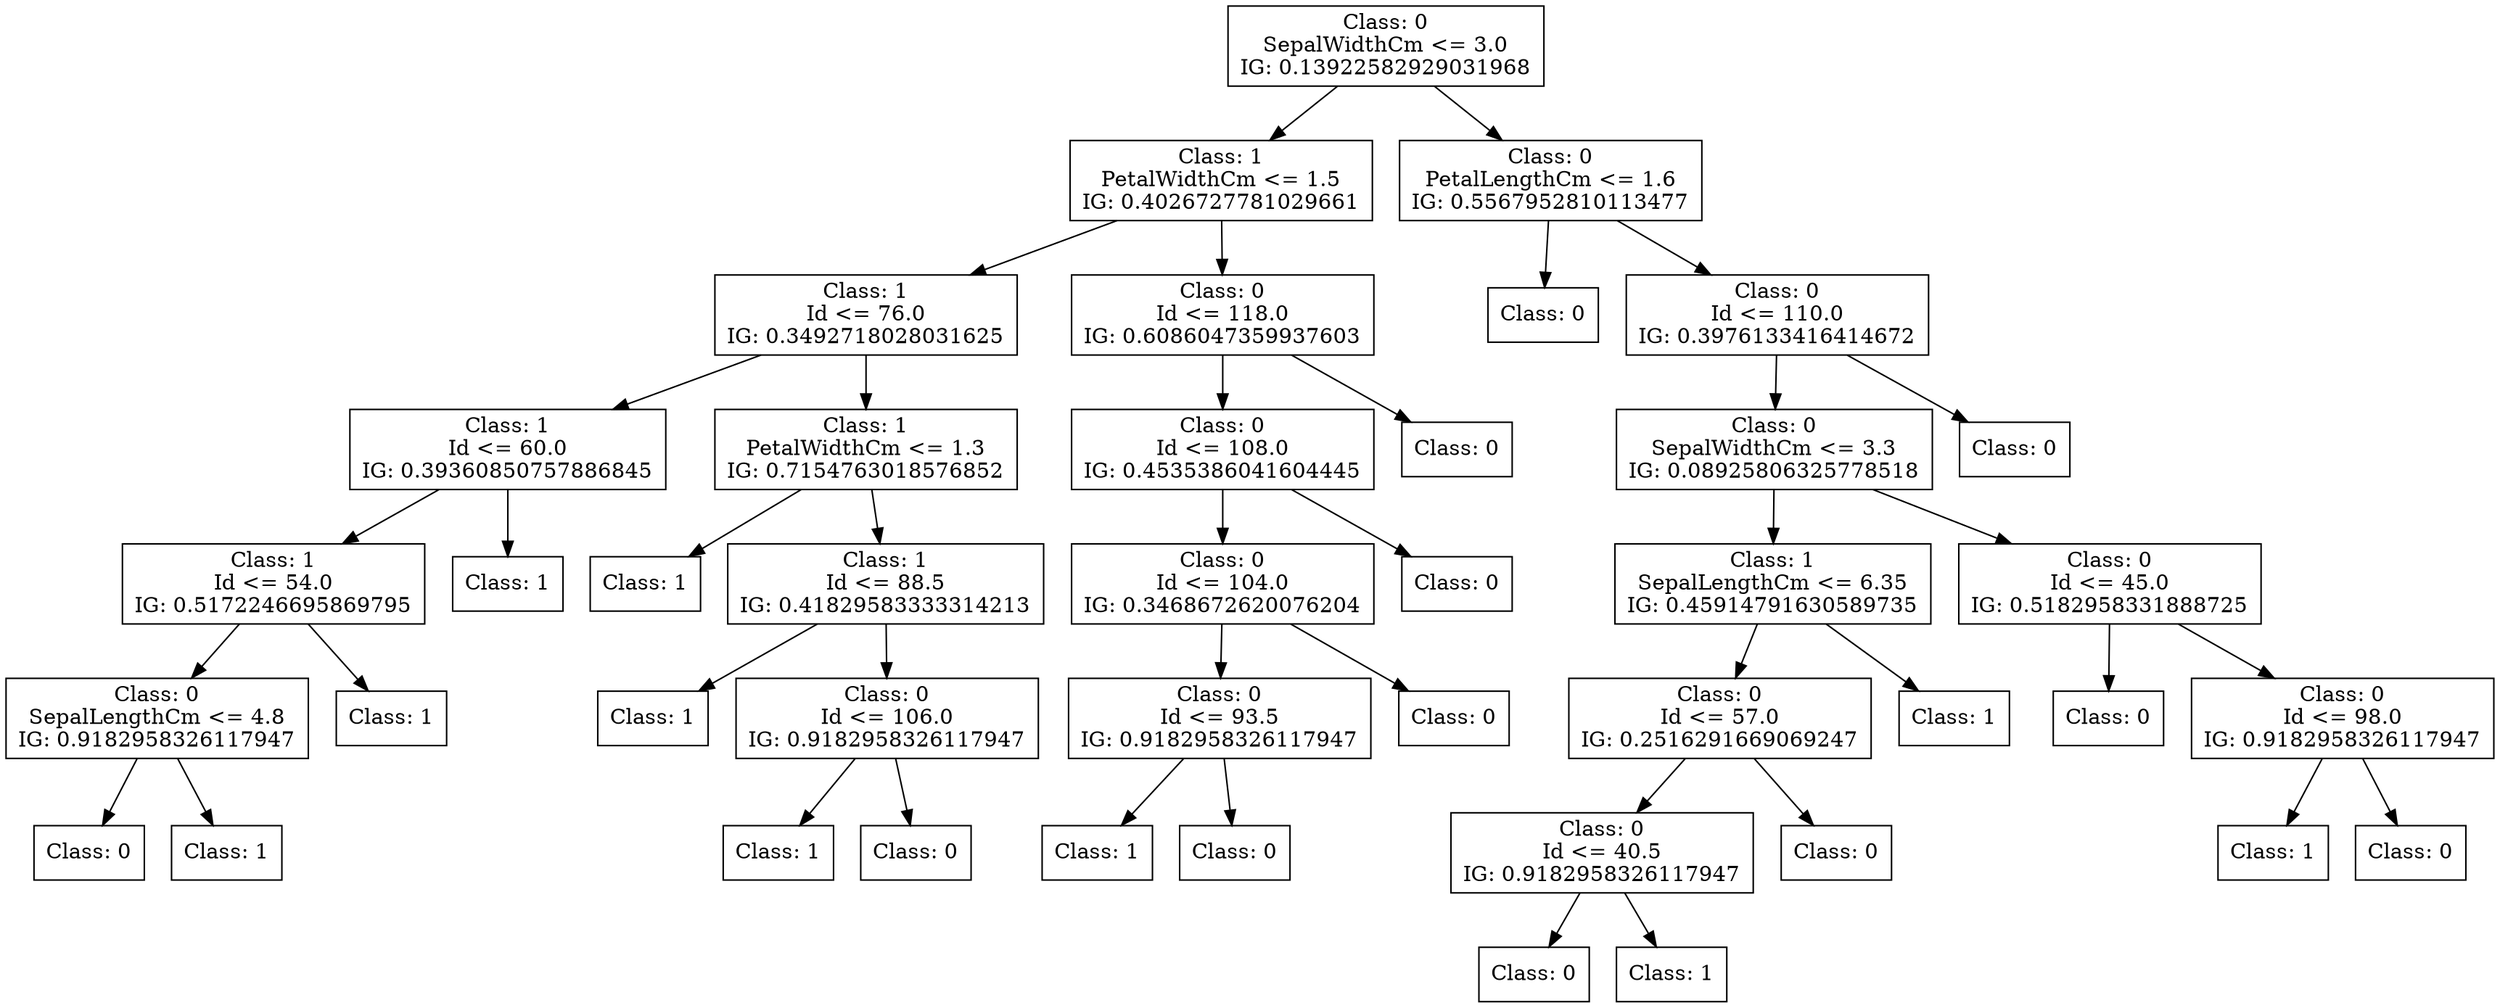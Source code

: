 digraph DecisionTree {
	rankdir=TD;
	node [shape=box];
	140498706069968 [label="Class: 0
SepalWidthCm <= 3.0
IG: 0.13922582929031968"];
	140498697335184 [label="Class: 1
PetalWidthCm <= 1.5
IG: 0.4026727781029661"];
	140498706069968 -> 140498697335184;
	140498697337008 [label="Class: 1
Id <= 76.0
IG: 0.3492718028031625"];
	140498697335184 -> 140498697337008;
	140498686100240 [label="Class: 1
Id <= 60.0
IG: 0.39360850757886845"];
	140498697337008 -> 140498686100240;
	140498686105808 [label="Class: 1
Id <= 54.0
IG: 0.5172246695869795"];
	140498686100240 -> 140498686105808;
	140498686113728 [label="Class: 0
SepalLengthCm <= 4.8
IG: 0.9182958326117947"];
	140498686105808 -> 140498686113728;
	140498686114688 [label="Class: 0
"];
	140498686113728 -> 140498686114688;
	140498686166016 [label="Class: 1
"];
	140498686113728 -> 140498686166016;
	140498686114592 [label="Class: 1
"];
	140498686105808 -> 140498686114592;
	140498686110080 [label="Class: 1
"];
	140498686100240 -> 140498686110080;
	140498686100192 [label="Class: 1
PetalWidthCm <= 1.3
IG: 0.7154763018576852"];
	140498697337008 -> 140498686100192;
	140498686168704 [label="Class: 1
"];
	140498686100192 -> 140498686168704;
	140498686173072 [label="Class: 1
Id <= 88.5
IG: 0.41829583333314213"];
	140498686100192 -> 140498686173072;
	140498686176144 [label="Class: 1
"];
	140498686173072 -> 140498686176144;
	140498686177248 [label="Class: 0
Id <= 106.0
IG: 0.9182958326117947"];
	140498686173072 -> 140498686177248;
	140498686178928 [label="Class: 1
"];
	140498686177248 -> 140498686178928;
	140498686180656 [label="Class: 0
"];
	140498686177248 -> 140498686180656;
	140498697323904 [label="Class: 0
Id <= 118.0
IG: 0.6086047359937603"];
	140498697335184 -> 140498697323904;
	140498686202192 [label="Class: 0
Id <= 108.0
IG: 0.4535386041604445"];
	140498697323904 -> 140498686202192;
	140498686202432 [label="Class: 0
Id <= 104.0
IG: 0.3468672620076204"];
	140498686202192 -> 140498686202432;
	140498686211888 [label="Class: 0
Id <= 93.5
IG: 0.9182958326117947"];
	140498686202432 -> 140498686211888;
	140498686213328 [label="Class: 1
"];
	140498686211888 -> 140498686213328;
	140498686213184 [label="Class: 0
"];
	140498686211888 -> 140498686213184;
	140498686212464 [label="Class: 0
"];
	140498686202432 -> 140498686212464;
	140498686207904 [label="Class: 0
"];
	140498686202192 -> 140498686207904;
	140498686201232 [label="Class: 0
"];
	140498697323904 -> 140498686201232;
	140498697333840 [label="Class: 0
PetalLengthCm <= 1.6
IG: 0.5567952810113477"];
	140498706069968 -> 140498697333840;
	140498686250768 [label="Class: 0
"];
	140498697333840 -> 140498686250768;
	140498686254704 [label="Class: 0
Id <= 110.0
IG: 0.3976133416414672"];
	140498697333840 -> 140498686254704;
	140498686258688 [label="Class: 0
SepalWidthCm <= 3.3
IG: 0.08925806325778518"];
	140498686254704 -> 140498686258688;
	140498686261760 [label="Class: 1
SepalLengthCm <= 6.35
IG: 0.45914791630589735"];
	140498686258688 -> 140498686261760;
	140498686267200 [label="Class: 0
Id <= 57.0
IG: 0.2516291669069247"];
	140498686261760 -> 140498686267200;
	140498686268832 [label="Class: 0
Id <= 40.5
IG: 0.9182958326117947"];
	140498686267200 -> 140498686268832;
	140498686267104 [label="Class: 0
"];
	140498686268832 -> 140498686267104;
	140498686269312 [label="Class: 1
"];
	140498686268832 -> 140498686269312;
	140498686266336 [label="Class: 0
"];
	140498686267200 -> 140498686266336;
	140498686266624 [label="Class: 1
"];
	140498686261760 -> 140498686266624;
	140498686262912 [label="Class: 0
Id <= 45.0
IG: 0.5182958331888725"];
	140498686258688 -> 140498686262912;
	140498686267296 [label="Class: 0
"];
	140498686262912 -> 140498686267296;
	140498686265232 [label="Class: 0
Id <= 98.0
IG: 0.9182958326117947"];
	140498686262912 -> 140498686265232;
	140498686270080 [label="Class: 1
"];
	140498686265232 -> 140498686270080;
	140498686265424 [label="Class: 0
"];
	140498686265232 -> 140498686265424;
	140498686259264 [label="Class: 0
"];
	140498686254704 -> 140498686259264;
}
